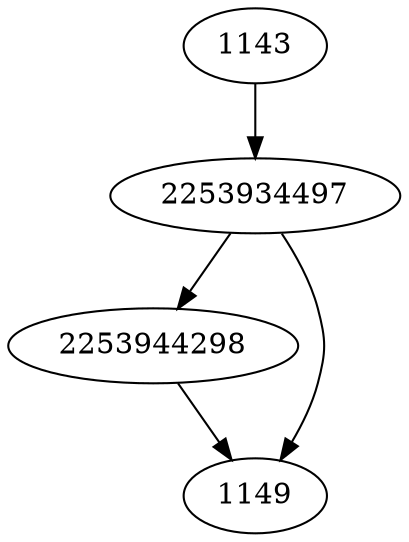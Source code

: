 strict digraph  {
2253934497;
2253944298;
1149;
1143;
2253934497 -> 1149;
2253934497 -> 2253944298;
2253944298 -> 1149;
1143 -> 2253934497;
}
